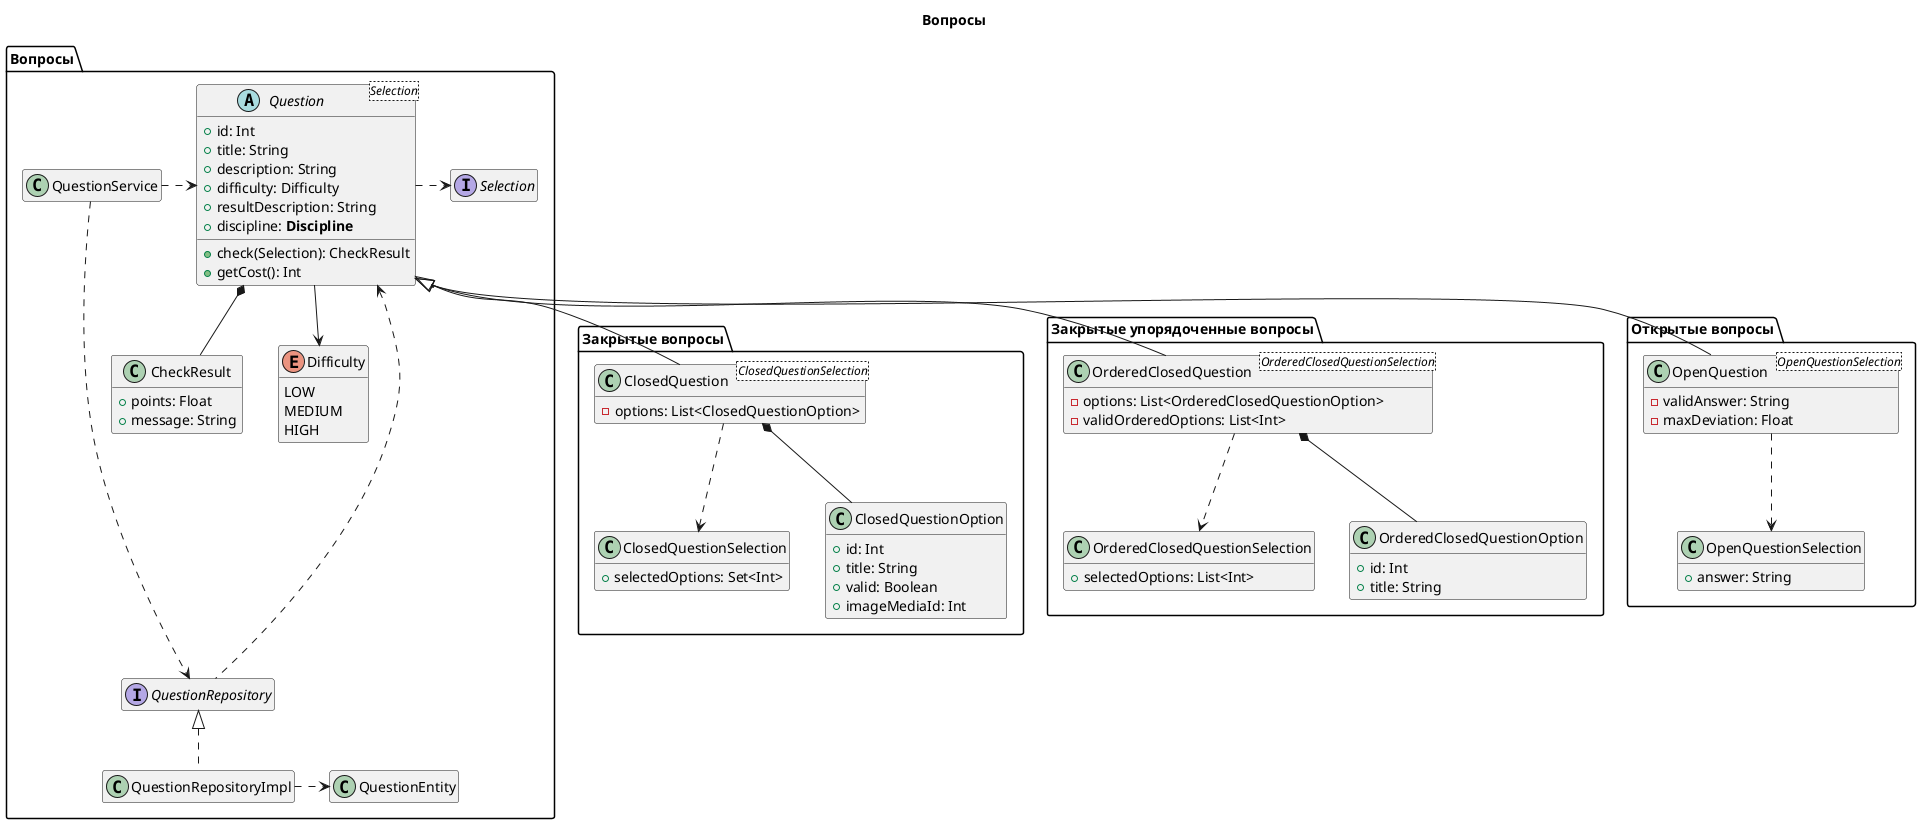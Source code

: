 @startuml

hide empty members
allowmixing

title "Вопросы"

package "Вопросы" as questions {

    class QuestionService

    class CheckResult {
        + points: Float
        + message: String
    }

    abstract class Question<Selection> {
        + id: Int
        + title: String
        + description: String
        + difficulty: Difficulty
        + resultDescription: String
        + discipline: <b>Discipline</b>
        + check(Selection): CheckResult
        + getCost(): Int
    }

    interface Selection
    Question .> Selection
    Question --> Difficulty
    Question *-d- CheckResult

    enum Difficulty {
        LOW
        MEDIUM
        HIGH
    }

    QuestionService .> Question

    interface QuestionRepository
    QuestionService ....> QuestionRepository

    Question <.. QuestionRepository

    class QuestionRepositoryImpl implements QuestionRepository
    class QuestionEntity

    QuestionRepositoryImpl .> QuestionEntity

}

package "Закрытые вопросы" as closed_questions {

    class ClosedQuestion<ClosedQuestionSelection> {
        - options: List<ClosedQuestionOption>
    }

    class ClosedQuestionSelection {
        + selectedOptions: Set<Int>
    }

    class ClosedQuestionOption {
        + id: Int
        + title: String
        + valid: Boolean
        + imageMediaId: Int
    }

    ClosedQuestion *-- ClosedQuestionOption
    ClosedQuestion ..> ClosedQuestionSelection
}

package "Закрытые упорядоченные вопросы" as ordered_questions {

    class OrderedClosedQuestion<OrderedClosedQuestionSelection> {
        - options: List<OrderedClosedQuestionOption>
        - validOrderedOptions: List<Int>
    }

    class OrderedClosedQuestionSelection {
        + selectedOptions: List<Int>
    }

    class OrderedClosedQuestionOption {
        + id: Int
        + title: String
    }

    OrderedClosedQuestion ..> OrderedClosedQuestionSelection
    OrderedClosedQuestion *-- OrderedClosedQuestionOption
}

package "Открытые вопросы" as open_questions {

    class OpenQuestion<OpenQuestionSelection> {
        - validAnswer: String
        - maxDeviation: Float
    }

    class OpenQuestionSelection {
        + answer: String
    }

    OpenQuestion ..> OpenQuestionSelection
}

Question <|-- ClosedQuestion
Question <|-- OrderedClosedQuestion
Question <|-- OpenQuestion


@enduml